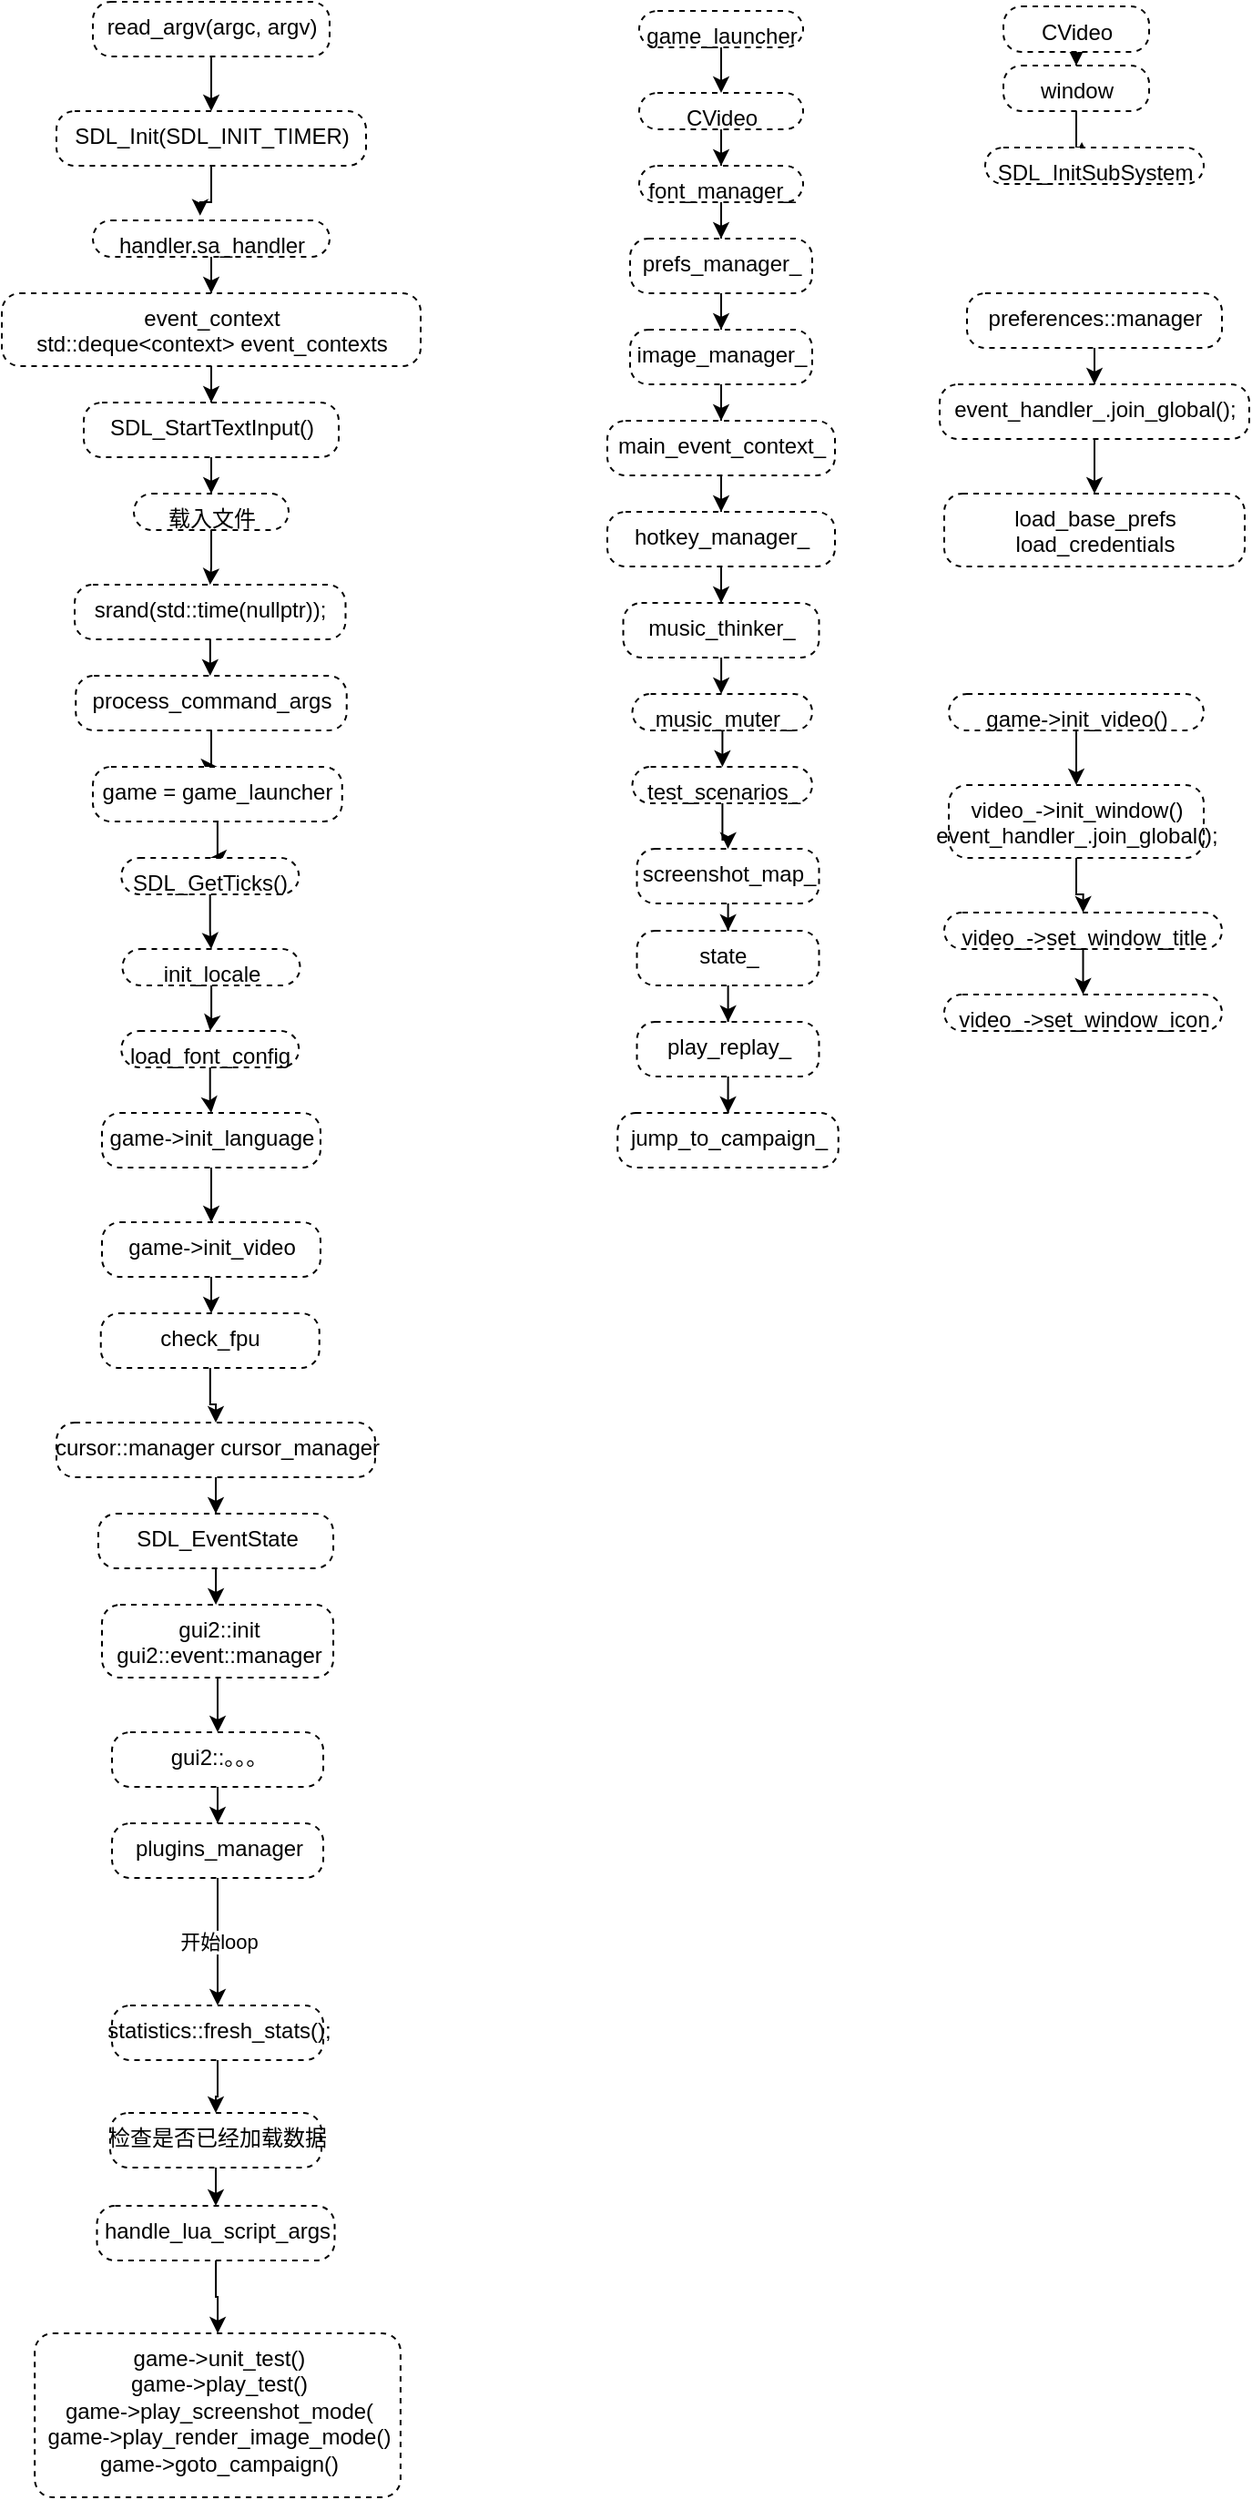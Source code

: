 <mxfile version="16.4.0" type="device"><diagram id="WoDHphDtwB54SeibItpP" name="第 1 页"><mxGraphModel dx="2201" dy="878" grid="1" gridSize="10" guides="1" tooltips="1" connect="1" arrows="1" fold="1" page="1" pageScale="1" pageWidth="827" pageHeight="1169" math="0" shadow="0"><root><mxCell id="0"/><mxCell id="1" parent="0"/><mxCell id="1xLhX_x5SPw1tq8-p9Qk-3" style="edgeStyle=orthogonalEdgeStyle;rounded=0;orthogonalLoop=1;jettySize=auto;html=1;" edge="1" parent="1" source="1xLhX_x5SPw1tq8-p9Qk-1" target="1xLhX_x5SPw1tq8-p9Qk-2"><mxGeometry relative="1" as="geometry"/></mxCell><mxCell id="1xLhX_x5SPw1tq8-p9Qk-1" value="read_argv(argc, argv)" style="html=1;align=center;verticalAlign=top;rounded=1;absoluteArcSize=1;arcSize=20;dashed=1;" vertex="1" parent="1"><mxGeometry x="10" y="10" width="130" height="30" as="geometry"/></mxCell><mxCell id="1xLhX_x5SPw1tq8-p9Qk-5" style="edgeStyle=orthogonalEdgeStyle;rounded=0;orthogonalLoop=1;jettySize=auto;html=1;entryX=0.453;entryY=-0.133;entryDx=0;entryDy=0;entryPerimeter=0;" edge="1" parent="1" source="1xLhX_x5SPw1tq8-p9Qk-2" target="1xLhX_x5SPw1tq8-p9Qk-4"><mxGeometry relative="1" as="geometry"/></mxCell><mxCell id="1xLhX_x5SPw1tq8-p9Qk-2" value="SDL_Init(SDL_INIT_TIMER)" style="html=1;align=center;verticalAlign=top;rounded=1;absoluteArcSize=1;arcSize=20;dashed=1;" vertex="1" parent="1"><mxGeometry x="-10" y="70" width="170" height="30" as="geometry"/></mxCell><mxCell id="1xLhX_x5SPw1tq8-p9Qk-7" style="edgeStyle=orthogonalEdgeStyle;rounded=0;orthogonalLoop=1;jettySize=auto;html=1;entryX=0.5;entryY=0;entryDx=0;entryDy=0;" edge="1" parent="1" source="1xLhX_x5SPw1tq8-p9Qk-4" target="1xLhX_x5SPw1tq8-p9Qk-6"><mxGeometry relative="1" as="geometry"/></mxCell><mxCell id="1xLhX_x5SPw1tq8-p9Qk-4" value="handler.sa_handler" style="html=1;align=center;verticalAlign=top;rounded=1;absoluteArcSize=1;arcSize=20;dashed=1;" vertex="1" parent="1"><mxGeometry x="10" y="130" width="130" height="20" as="geometry"/></mxCell><mxCell id="1xLhX_x5SPw1tq8-p9Qk-9" style="edgeStyle=orthogonalEdgeStyle;rounded=0;orthogonalLoop=1;jettySize=auto;html=1;" edge="1" parent="1" source="1xLhX_x5SPw1tq8-p9Qk-6" target="1xLhX_x5SPw1tq8-p9Qk-8"><mxGeometry relative="1" as="geometry"/></mxCell><mxCell id="1xLhX_x5SPw1tq8-p9Qk-6" value="event_context&lt;br&gt;std::deque&amp;lt;context&amp;gt; event_contexts" style="html=1;align=center;verticalAlign=top;rounded=1;absoluteArcSize=1;arcSize=20;dashed=1;" vertex="1" parent="1"><mxGeometry x="-40" y="170" width="230" height="40" as="geometry"/></mxCell><mxCell id="1xLhX_x5SPw1tq8-p9Qk-11" style="edgeStyle=orthogonalEdgeStyle;rounded=0;orthogonalLoop=1;jettySize=auto;html=1;entryX=0.5;entryY=0;entryDx=0;entryDy=0;" edge="1" parent="1" source="1xLhX_x5SPw1tq8-p9Qk-8" target="1xLhX_x5SPw1tq8-p9Qk-10"><mxGeometry relative="1" as="geometry"/></mxCell><mxCell id="1xLhX_x5SPw1tq8-p9Qk-8" value="SDL_StartTextInput()" style="html=1;align=center;verticalAlign=top;rounded=1;absoluteArcSize=1;arcSize=20;dashed=1;" vertex="1" parent="1"><mxGeometry x="5" y="230" width="140" height="30" as="geometry"/></mxCell><mxCell id="1xLhX_x5SPw1tq8-p9Qk-13" style="edgeStyle=orthogonalEdgeStyle;rounded=0;orthogonalLoop=1;jettySize=auto;html=1;entryX=0.5;entryY=0;entryDx=0;entryDy=0;" edge="1" parent="1" source="1xLhX_x5SPw1tq8-p9Qk-10" target="1xLhX_x5SPw1tq8-p9Qk-12"><mxGeometry relative="1" as="geometry"/></mxCell><mxCell id="1xLhX_x5SPw1tq8-p9Qk-10" value="载入文件" style="html=1;align=center;verticalAlign=top;rounded=1;absoluteArcSize=1;arcSize=20;dashed=1;" vertex="1" parent="1"><mxGeometry x="32.5" y="280" width="85" height="20" as="geometry"/></mxCell><mxCell id="1xLhX_x5SPw1tq8-p9Qk-15" style="edgeStyle=orthogonalEdgeStyle;rounded=0;orthogonalLoop=1;jettySize=auto;html=1;" edge="1" parent="1" source="1xLhX_x5SPw1tq8-p9Qk-12" target="1xLhX_x5SPw1tq8-p9Qk-14"><mxGeometry relative="1" as="geometry"/></mxCell><mxCell id="1xLhX_x5SPw1tq8-p9Qk-12" value="srand(std::time(nullptr));" style="html=1;align=center;verticalAlign=top;rounded=1;absoluteArcSize=1;arcSize=20;dashed=1;" vertex="1" parent="1"><mxGeometry y="330" width="148.75" height="30" as="geometry"/></mxCell><mxCell id="1xLhX_x5SPw1tq8-p9Qk-17" style="edgeStyle=orthogonalEdgeStyle;rounded=0;orthogonalLoop=1;jettySize=auto;html=1;entryX=0.5;entryY=0;entryDx=0;entryDy=0;" edge="1" parent="1" source="1xLhX_x5SPw1tq8-p9Qk-14" target="1xLhX_x5SPw1tq8-p9Qk-16"><mxGeometry relative="1" as="geometry"/></mxCell><mxCell id="1xLhX_x5SPw1tq8-p9Qk-14" value="process_command_args" style="html=1;align=center;verticalAlign=top;rounded=1;absoluteArcSize=1;arcSize=20;dashed=1;" vertex="1" parent="1"><mxGeometry x="0.62" y="380" width="148.75" height="30" as="geometry"/></mxCell><mxCell id="1xLhX_x5SPw1tq8-p9Qk-19" style="edgeStyle=orthogonalEdgeStyle;rounded=0;orthogonalLoop=1;jettySize=auto;html=1;entryX=0.5;entryY=0;entryDx=0;entryDy=0;" edge="1" parent="1" source="1xLhX_x5SPw1tq8-p9Qk-16" target="1xLhX_x5SPw1tq8-p9Qk-18"><mxGeometry relative="1" as="geometry"/></mxCell><mxCell id="1xLhX_x5SPw1tq8-p9Qk-16" value="game = game_launcher" style="html=1;align=center;verticalAlign=top;rounded=1;absoluteArcSize=1;arcSize=20;dashed=1;" vertex="1" parent="1"><mxGeometry x="10.0" y="430" width="136.88" height="30" as="geometry"/></mxCell><mxCell id="1xLhX_x5SPw1tq8-p9Qk-23" style="edgeStyle=orthogonalEdgeStyle;rounded=0;orthogonalLoop=1;jettySize=auto;html=1;entryX=0.5;entryY=0;entryDx=0;entryDy=0;" edge="1" parent="1" source="1xLhX_x5SPw1tq8-p9Qk-18" target="1xLhX_x5SPw1tq8-p9Qk-22"><mxGeometry relative="1" as="geometry"/></mxCell><mxCell id="1xLhX_x5SPw1tq8-p9Qk-18" value="SDL_GetTicks()" style="html=1;align=center;verticalAlign=top;rounded=1;absoluteArcSize=1;arcSize=20;dashed=1;" vertex="1" parent="1"><mxGeometry x="25.63" y="480" width="97.5" height="20" as="geometry"/></mxCell><mxCell id="1xLhX_x5SPw1tq8-p9Qk-25" style="edgeStyle=orthogonalEdgeStyle;rounded=0;orthogonalLoop=1;jettySize=auto;html=1;" edge="1" parent="1" source="1xLhX_x5SPw1tq8-p9Qk-22" target="1xLhX_x5SPw1tq8-p9Qk-24"><mxGeometry relative="1" as="geometry"/></mxCell><mxCell id="1xLhX_x5SPw1tq8-p9Qk-22" value="init_locale" style="html=1;align=center;verticalAlign=top;rounded=1;absoluteArcSize=1;arcSize=20;dashed=1;" vertex="1" parent="1"><mxGeometry x="26.25" y="530" width="97.5" height="20" as="geometry"/></mxCell><mxCell id="1xLhX_x5SPw1tq8-p9Qk-27" style="edgeStyle=orthogonalEdgeStyle;rounded=0;orthogonalLoop=1;jettySize=auto;html=1;entryX=0.5;entryY=0;entryDx=0;entryDy=0;" edge="1" parent="1" source="1xLhX_x5SPw1tq8-p9Qk-24" target="1xLhX_x5SPw1tq8-p9Qk-26"><mxGeometry relative="1" as="geometry"/></mxCell><mxCell id="1xLhX_x5SPw1tq8-p9Qk-24" value="load_font_config" style="html=1;align=center;verticalAlign=top;rounded=1;absoluteArcSize=1;arcSize=20;dashed=1;" vertex="1" parent="1"><mxGeometry x="25.62" y="575" width="97.5" height="20" as="geometry"/></mxCell><mxCell id="1xLhX_x5SPw1tq8-p9Qk-29" style="edgeStyle=orthogonalEdgeStyle;rounded=0;orthogonalLoop=1;jettySize=auto;html=1;entryX=0.5;entryY=0;entryDx=0;entryDy=0;" edge="1" parent="1" source="1xLhX_x5SPw1tq8-p9Qk-26" target="1xLhX_x5SPw1tq8-p9Qk-28"><mxGeometry relative="1" as="geometry"/></mxCell><mxCell id="1xLhX_x5SPw1tq8-p9Qk-26" value="game-&gt;init_language" style="html=1;align=center;verticalAlign=top;rounded=1;absoluteArcSize=1;arcSize=20;dashed=1;" vertex="1" parent="1"><mxGeometry x="15" y="620" width="120" height="30" as="geometry"/></mxCell><mxCell id="1xLhX_x5SPw1tq8-p9Qk-31" style="edgeStyle=orthogonalEdgeStyle;rounded=0;orthogonalLoop=1;jettySize=auto;html=1;entryX=0.5;entryY=0;entryDx=0;entryDy=0;" edge="1" parent="1" source="1xLhX_x5SPw1tq8-p9Qk-28" target="1xLhX_x5SPw1tq8-p9Qk-30"><mxGeometry relative="1" as="geometry"/></mxCell><mxCell id="1xLhX_x5SPw1tq8-p9Qk-28" value="game-&gt;init_video" style="html=1;align=center;verticalAlign=top;rounded=1;absoluteArcSize=1;arcSize=20;dashed=1;" vertex="1" parent="1"><mxGeometry x="15.0" y="680" width="120" height="30" as="geometry"/></mxCell><mxCell id="1xLhX_x5SPw1tq8-p9Qk-33" style="edgeStyle=orthogonalEdgeStyle;rounded=0;orthogonalLoop=1;jettySize=auto;html=1;" edge="1" parent="1" source="1xLhX_x5SPw1tq8-p9Qk-30" target="1xLhX_x5SPw1tq8-p9Qk-32"><mxGeometry relative="1" as="geometry"/></mxCell><mxCell id="1xLhX_x5SPw1tq8-p9Qk-30" value="check_fpu" style="html=1;align=center;verticalAlign=top;rounded=1;absoluteArcSize=1;arcSize=20;dashed=1;" vertex="1" parent="1"><mxGeometry x="14.37" y="730" width="120" height="30" as="geometry"/></mxCell><mxCell id="1xLhX_x5SPw1tq8-p9Qk-35" style="edgeStyle=orthogonalEdgeStyle;rounded=0;orthogonalLoop=1;jettySize=auto;html=1;entryX=0.5;entryY=0;entryDx=0;entryDy=0;" edge="1" parent="1" source="1xLhX_x5SPw1tq8-p9Qk-32" target="1xLhX_x5SPw1tq8-p9Qk-34"><mxGeometry relative="1" as="geometry"/></mxCell><mxCell id="1xLhX_x5SPw1tq8-p9Qk-32" value="cursor::manager cursor_manager" style="html=1;align=center;verticalAlign=top;rounded=1;absoluteArcSize=1;arcSize=20;dashed=1;" vertex="1" parent="1"><mxGeometry x="-10" y="790" width="175" height="30" as="geometry"/></mxCell><mxCell id="1xLhX_x5SPw1tq8-p9Qk-37" style="edgeStyle=orthogonalEdgeStyle;rounded=0;orthogonalLoop=1;jettySize=auto;html=1;entryX=0.5;entryY=0;entryDx=0;entryDy=0;" edge="1" parent="1" source="1xLhX_x5SPw1tq8-p9Qk-34" target="1xLhX_x5SPw1tq8-p9Qk-36"><mxGeometry relative="1" as="geometry"/></mxCell><mxCell id="1xLhX_x5SPw1tq8-p9Qk-34" value="SDL_EventState" style="html=1;align=center;verticalAlign=top;rounded=1;absoluteArcSize=1;arcSize=20;dashed=1;" vertex="1" parent="1"><mxGeometry x="12.97" y="840" width="129.06" height="30" as="geometry"/></mxCell><mxCell id="1xLhX_x5SPw1tq8-p9Qk-39" style="edgeStyle=orthogonalEdgeStyle;rounded=0;orthogonalLoop=1;jettySize=auto;html=1;entryX=0.5;entryY=0;entryDx=0;entryDy=0;" edge="1" parent="1" source="1xLhX_x5SPw1tq8-p9Qk-36" target="1xLhX_x5SPw1tq8-p9Qk-38"><mxGeometry relative="1" as="geometry"/></mxCell><mxCell id="1xLhX_x5SPw1tq8-p9Qk-36" value="gui2::init&lt;br&gt;gui2::event::manager" style="html=1;align=center;verticalAlign=top;rounded=1;absoluteArcSize=1;arcSize=20;dashed=1;" vertex="1" parent="1"><mxGeometry x="15" y="890" width="127.03" height="40" as="geometry"/></mxCell><mxCell id="1xLhX_x5SPw1tq8-p9Qk-41" style="edgeStyle=orthogonalEdgeStyle;rounded=0;orthogonalLoop=1;jettySize=auto;html=1;" edge="1" parent="1" source="1xLhX_x5SPw1tq8-p9Qk-38" target="1xLhX_x5SPw1tq8-p9Qk-40"><mxGeometry relative="1" as="geometry"/></mxCell><mxCell id="1xLhX_x5SPw1tq8-p9Qk-38" value="gui2::。。。" style="html=1;align=center;verticalAlign=top;rounded=1;absoluteArcSize=1;arcSize=20;dashed=1;" vertex="1" parent="1"><mxGeometry x="20.51" y="960" width="116.01" height="30" as="geometry"/></mxCell><mxCell id="1xLhX_x5SPw1tq8-p9Qk-43" value="开始loop" style="edgeStyle=orthogonalEdgeStyle;rounded=0;orthogonalLoop=1;jettySize=auto;html=1;entryX=0.5;entryY=0;entryDx=0;entryDy=0;" edge="1" parent="1" source="1xLhX_x5SPw1tq8-p9Qk-40" target="1xLhX_x5SPw1tq8-p9Qk-42"><mxGeometry relative="1" as="geometry"/></mxCell><mxCell id="1xLhX_x5SPw1tq8-p9Qk-40" value="plugins_manager" style="html=1;align=center;verticalAlign=top;rounded=1;absoluteArcSize=1;arcSize=20;dashed=1;" vertex="1" parent="1"><mxGeometry x="20.51" y="1010" width="116.01" height="30" as="geometry"/></mxCell><mxCell id="1xLhX_x5SPw1tq8-p9Qk-45" style="edgeStyle=orthogonalEdgeStyle;rounded=0;orthogonalLoop=1;jettySize=auto;html=1;" edge="1" parent="1" source="1xLhX_x5SPw1tq8-p9Qk-42" target="1xLhX_x5SPw1tq8-p9Qk-44"><mxGeometry relative="1" as="geometry"/></mxCell><mxCell id="1xLhX_x5SPw1tq8-p9Qk-42" value="statistics::fresh_stats();" style="html=1;align=center;verticalAlign=top;rounded=1;absoluteArcSize=1;arcSize=20;dashed=1;" vertex="1" parent="1"><mxGeometry x="20.51" y="1110" width="116.01" height="30" as="geometry"/></mxCell><mxCell id="1xLhX_x5SPw1tq8-p9Qk-47" style="edgeStyle=orthogonalEdgeStyle;rounded=0;orthogonalLoop=1;jettySize=auto;html=1;entryX=0.5;entryY=0;entryDx=0;entryDy=0;" edge="1" parent="1" source="1xLhX_x5SPw1tq8-p9Qk-44" target="1xLhX_x5SPw1tq8-p9Qk-46"><mxGeometry relative="1" as="geometry"/></mxCell><mxCell id="1xLhX_x5SPw1tq8-p9Qk-44" value="检查是否已经加载数据" style="html=1;align=center;verticalAlign=top;rounded=1;absoluteArcSize=1;arcSize=20;dashed=1;" vertex="1" parent="1"><mxGeometry x="19.5" y="1169" width="116.01" height="30" as="geometry"/></mxCell><mxCell id="1xLhX_x5SPw1tq8-p9Qk-49" style="edgeStyle=orthogonalEdgeStyle;rounded=0;orthogonalLoop=1;jettySize=auto;html=1;" edge="1" parent="1" source="1xLhX_x5SPw1tq8-p9Qk-46" target="1xLhX_x5SPw1tq8-p9Qk-48"><mxGeometry relative="1" as="geometry"/></mxCell><mxCell id="1xLhX_x5SPw1tq8-p9Qk-46" value="handle_lua_script_args" style="html=1;align=center;verticalAlign=top;rounded=1;absoluteArcSize=1;arcSize=20;dashed=1;" vertex="1" parent="1"><mxGeometry x="12.25" y="1220" width="130.5" height="30" as="geometry"/></mxCell><mxCell id="1xLhX_x5SPw1tq8-p9Qk-48" value="game-&amp;gt;unit_test()&lt;br&gt;game-&amp;gt;play_test()&lt;br&gt;game-&amp;gt;play_screenshot_mode(&lt;br&gt;game-&amp;gt;play_render_image_mode()&lt;br&gt;game-&amp;gt;goto_campaign()" style="html=1;align=center;verticalAlign=top;rounded=1;absoluteArcSize=1;arcSize=20;dashed=1;" vertex="1" parent="1"><mxGeometry x="-21.92" y="1290" width="200.88" height="90" as="geometry"/></mxCell><mxCell id="1xLhX_x5SPw1tq8-p9Qk-52" style="edgeStyle=orthogonalEdgeStyle;rounded=0;orthogonalLoop=1;jettySize=auto;html=1;entryX=0.5;entryY=0;entryDx=0;entryDy=0;" edge="1" parent="1" source="1xLhX_x5SPw1tq8-p9Qk-50" target="1xLhX_x5SPw1tq8-p9Qk-51"><mxGeometry relative="1" as="geometry"/></mxCell><mxCell id="1xLhX_x5SPw1tq8-p9Qk-50" value="game_launcher" style="html=1;align=center;verticalAlign=top;rounded=1;absoluteArcSize=1;arcSize=20;dashed=1;" vertex="1" parent="1"><mxGeometry x="310" y="15" width="90" height="20" as="geometry"/></mxCell><mxCell id="1xLhX_x5SPw1tq8-p9Qk-55" style="edgeStyle=orthogonalEdgeStyle;rounded=0;orthogonalLoop=1;jettySize=auto;html=1;entryX=0.5;entryY=0;entryDx=0;entryDy=0;" edge="1" parent="1" source="1xLhX_x5SPw1tq8-p9Qk-51" target="1xLhX_x5SPw1tq8-p9Qk-54"><mxGeometry relative="1" as="geometry"/></mxCell><mxCell id="1xLhX_x5SPw1tq8-p9Qk-51" value="CVideo" style="html=1;align=center;verticalAlign=top;rounded=1;absoluteArcSize=1;arcSize=20;dashed=1;" vertex="1" parent="1"><mxGeometry x="310" y="60" width="90" height="20" as="geometry"/></mxCell><mxCell id="1xLhX_x5SPw1tq8-p9Qk-58" style="edgeStyle=orthogonalEdgeStyle;rounded=0;orthogonalLoop=1;jettySize=auto;html=1;entryX=0.5;entryY=0;entryDx=0;entryDy=0;" edge="1" parent="1" source="1xLhX_x5SPw1tq8-p9Qk-54" target="1xLhX_x5SPw1tq8-p9Qk-57"><mxGeometry relative="1" as="geometry"/></mxCell><mxCell id="1xLhX_x5SPw1tq8-p9Qk-54" value="font_manager_" style="html=1;align=center;verticalAlign=top;rounded=1;absoluteArcSize=1;arcSize=20;dashed=1;" vertex="1" parent="1"><mxGeometry x="310" y="100" width="90" height="20" as="geometry"/></mxCell><mxCell id="1xLhX_x5SPw1tq8-p9Qk-60" style="edgeStyle=orthogonalEdgeStyle;rounded=0;orthogonalLoop=1;jettySize=auto;html=1;entryX=0.5;entryY=0;entryDx=0;entryDy=0;" edge="1" parent="1" source="1xLhX_x5SPw1tq8-p9Qk-57" target="1xLhX_x5SPw1tq8-p9Qk-59"><mxGeometry relative="1" as="geometry"/></mxCell><mxCell id="1xLhX_x5SPw1tq8-p9Qk-57" value="prefs_manager_" style="html=1;align=center;verticalAlign=top;rounded=1;absoluteArcSize=1;arcSize=20;dashed=1;" vertex="1" parent="1"><mxGeometry x="305" y="140" width="100" height="30" as="geometry"/></mxCell><mxCell id="1xLhX_x5SPw1tq8-p9Qk-62" style="edgeStyle=orthogonalEdgeStyle;rounded=0;orthogonalLoop=1;jettySize=auto;html=1;entryX=0.5;entryY=0;entryDx=0;entryDy=0;" edge="1" parent="1" source="1xLhX_x5SPw1tq8-p9Qk-59" target="1xLhX_x5SPw1tq8-p9Qk-61"><mxGeometry relative="1" as="geometry"/></mxCell><mxCell id="1xLhX_x5SPw1tq8-p9Qk-59" value="image_manager_" style="html=1;align=center;verticalAlign=top;rounded=1;absoluteArcSize=1;arcSize=20;dashed=1;" vertex="1" parent="1"><mxGeometry x="305" y="190" width="100" height="30" as="geometry"/></mxCell><mxCell id="1xLhX_x5SPw1tq8-p9Qk-64" style="edgeStyle=orthogonalEdgeStyle;rounded=0;orthogonalLoop=1;jettySize=auto;html=1;entryX=0.5;entryY=0;entryDx=0;entryDy=0;" edge="1" parent="1" source="1xLhX_x5SPw1tq8-p9Qk-61" target="1xLhX_x5SPw1tq8-p9Qk-63"><mxGeometry relative="1" as="geometry"/></mxCell><mxCell id="1xLhX_x5SPw1tq8-p9Qk-61" value="main_event_context_" style="html=1;align=center;verticalAlign=top;rounded=1;absoluteArcSize=1;arcSize=20;dashed=1;" vertex="1" parent="1"><mxGeometry x="292.5" y="240" width="125" height="30" as="geometry"/></mxCell><mxCell id="1xLhX_x5SPw1tq8-p9Qk-66" style="edgeStyle=orthogonalEdgeStyle;rounded=0;orthogonalLoop=1;jettySize=auto;html=1;entryX=0.5;entryY=0;entryDx=0;entryDy=0;" edge="1" parent="1" source="1xLhX_x5SPw1tq8-p9Qk-63" target="1xLhX_x5SPw1tq8-p9Qk-65"><mxGeometry relative="1" as="geometry"/></mxCell><mxCell id="1xLhX_x5SPw1tq8-p9Qk-63" value="hotkey_manager_" style="html=1;align=center;verticalAlign=top;rounded=1;absoluteArcSize=1;arcSize=20;dashed=1;" vertex="1" parent="1"><mxGeometry x="292.5" y="290" width="125" height="30" as="geometry"/></mxCell><mxCell id="1xLhX_x5SPw1tq8-p9Qk-68" style="edgeStyle=orthogonalEdgeStyle;rounded=0;orthogonalLoop=1;jettySize=auto;html=1;entryX=0.5;entryY=0;entryDx=0;entryDy=0;" edge="1" parent="1" source="1xLhX_x5SPw1tq8-p9Qk-65" target="1xLhX_x5SPw1tq8-p9Qk-67"><mxGeometry relative="1" as="geometry"/></mxCell><mxCell id="1xLhX_x5SPw1tq8-p9Qk-65" value="music_thinker_" style="html=1;align=center;verticalAlign=top;rounded=1;absoluteArcSize=1;arcSize=20;dashed=1;" vertex="1" parent="1"><mxGeometry x="301.25" y="340" width="107.5" height="30" as="geometry"/></mxCell><mxCell id="1xLhX_x5SPw1tq8-p9Qk-70" style="edgeStyle=orthogonalEdgeStyle;rounded=0;orthogonalLoop=1;jettySize=auto;html=1;entryX=0.5;entryY=0;entryDx=0;entryDy=0;" edge="1" parent="1" source="1xLhX_x5SPw1tq8-p9Qk-67" target="1xLhX_x5SPw1tq8-p9Qk-69"><mxGeometry relative="1" as="geometry"/></mxCell><mxCell id="1xLhX_x5SPw1tq8-p9Qk-67" value="music_muter_" style="html=1;align=center;verticalAlign=top;rounded=1;absoluteArcSize=1;arcSize=20;dashed=1;" vertex="1" parent="1"><mxGeometry x="306.25" y="390" width="98.75" height="20" as="geometry"/></mxCell><mxCell id="1xLhX_x5SPw1tq8-p9Qk-72" style="edgeStyle=orthogonalEdgeStyle;rounded=0;orthogonalLoop=1;jettySize=auto;html=1;entryX=0.5;entryY=0;entryDx=0;entryDy=0;" edge="1" parent="1" source="1xLhX_x5SPw1tq8-p9Qk-69" target="1xLhX_x5SPw1tq8-p9Qk-71"><mxGeometry relative="1" as="geometry"/></mxCell><mxCell id="1xLhX_x5SPw1tq8-p9Qk-69" value="test_scenarios_" style="html=1;align=center;verticalAlign=top;rounded=1;absoluteArcSize=1;arcSize=20;dashed=1;" vertex="1" parent="1"><mxGeometry x="306.25" y="430" width="98.75" height="20" as="geometry"/></mxCell><mxCell id="1xLhX_x5SPw1tq8-p9Qk-74" style="edgeStyle=orthogonalEdgeStyle;rounded=0;orthogonalLoop=1;jettySize=auto;html=1;" edge="1" parent="1" source="1xLhX_x5SPw1tq8-p9Qk-71" target="1xLhX_x5SPw1tq8-p9Qk-73"><mxGeometry relative="1" as="geometry"/></mxCell><mxCell id="1xLhX_x5SPw1tq8-p9Qk-71" value="screenshot_map_" style="html=1;align=center;verticalAlign=top;rounded=1;absoluteArcSize=1;arcSize=20;dashed=1;" vertex="1" parent="1"><mxGeometry x="308.75" y="475" width="100" height="30" as="geometry"/></mxCell><mxCell id="1xLhX_x5SPw1tq8-p9Qk-76" style="edgeStyle=orthogonalEdgeStyle;rounded=0;orthogonalLoop=1;jettySize=auto;html=1;" edge="1" parent="1" source="1xLhX_x5SPw1tq8-p9Qk-73" target="1xLhX_x5SPw1tq8-p9Qk-75"><mxGeometry relative="1" as="geometry"/></mxCell><mxCell id="1xLhX_x5SPw1tq8-p9Qk-73" value="state_" style="html=1;align=center;verticalAlign=top;rounded=1;absoluteArcSize=1;arcSize=20;dashed=1;" vertex="1" parent="1"><mxGeometry x="308.75" y="520" width="100" height="30" as="geometry"/></mxCell><mxCell id="1xLhX_x5SPw1tq8-p9Qk-78" style="edgeStyle=orthogonalEdgeStyle;rounded=0;orthogonalLoop=1;jettySize=auto;html=1;entryX=0.5;entryY=0;entryDx=0;entryDy=0;" edge="1" parent="1" source="1xLhX_x5SPw1tq8-p9Qk-75" target="1xLhX_x5SPw1tq8-p9Qk-77"><mxGeometry relative="1" as="geometry"/></mxCell><mxCell id="1xLhX_x5SPw1tq8-p9Qk-75" value="play_replay_" style="html=1;align=center;verticalAlign=top;rounded=1;absoluteArcSize=1;arcSize=20;dashed=1;" vertex="1" parent="1"><mxGeometry x="308.75" y="570" width="100" height="30" as="geometry"/></mxCell><mxCell id="1xLhX_x5SPw1tq8-p9Qk-77" value="jump_to_campaign_" style="html=1;align=center;verticalAlign=top;rounded=1;absoluteArcSize=1;arcSize=20;dashed=1;" vertex="1" parent="1"><mxGeometry x="298.13" y="620" width="121.25" height="30" as="geometry"/></mxCell><mxCell id="1xLhX_x5SPw1tq8-p9Qk-81" style="edgeStyle=orthogonalEdgeStyle;rounded=0;orthogonalLoop=1;jettySize=auto;html=1;entryX=0.5;entryY=0;entryDx=0;entryDy=0;" edge="1" parent="1" source="1xLhX_x5SPw1tq8-p9Qk-79" target="1xLhX_x5SPw1tq8-p9Qk-80"><mxGeometry relative="1" as="geometry"/></mxCell><mxCell id="1xLhX_x5SPw1tq8-p9Qk-79" value="CVideo" style="html=1;align=center;verticalAlign=top;rounded=1;absoluteArcSize=1;arcSize=20;dashed=1;" vertex="1" parent="1"><mxGeometry x="510" y="12.5" width="80" height="25" as="geometry"/></mxCell><mxCell id="1xLhX_x5SPw1tq8-p9Qk-83" style="edgeStyle=orthogonalEdgeStyle;rounded=0;orthogonalLoop=1;jettySize=auto;html=1;entryX=0.442;entryY=-0.15;entryDx=0;entryDy=0;entryPerimeter=0;" edge="1" parent="1" source="1xLhX_x5SPw1tq8-p9Qk-80" target="1xLhX_x5SPw1tq8-p9Qk-82"><mxGeometry relative="1" as="geometry"/></mxCell><mxCell id="1xLhX_x5SPw1tq8-p9Qk-80" value="window" style="html=1;align=center;verticalAlign=top;rounded=1;absoluteArcSize=1;arcSize=20;dashed=1;" vertex="1" parent="1"><mxGeometry x="510" y="45" width="80" height="25" as="geometry"/></mxCell><mxCell id="1xLhX_x5SPw1tq8-p9Qk-82" value="SDL_InitSubSystem" style="html=1;align=center;verticalAlign=top;rounded=1;absoluteArcSize=1;arcSize=20;dashed=1;" vertex="1" parent="1"><mxGeometry x="500" y="90" width="120" height="20" as="geometry"/></mxCell><mxCell id="1xLhX_x5SPw1tq8-p9Qk-86" style="edgeStyle=orthogonalEdgeStyle;rounded=0;orthogonalLoop=1;jettySize=auto;html=1;entryX=0.5;entryY=0;entryDx=0;entryDy=0;" edge="1" parent="1" source="1xLhX_x5SPw1tq8-p9Qk-84" target="1xLhX_x5SPw1tq8-p9Qk-85"><mxGeometry relative="1" as="geometry"/></mxCell><mxCell id="1xLhX_x5SPw1tq8-p9Qk-84" value="preferences::manager" style="html=1;align=center;verticalAlign=top;rounded=1;absoluteArcSize=1;arcSize=20;dashed=1;" vertex="1" parent="1"><mxGeometry x="490" y="170" width="140" height="30" as="geometry"/></mxCell><mxCell id="1xLhX_x5SPw1tq8-p9Qk-88" style="edgeStyle=orthogonalEdgeStyle;rounded=0;orthogonalLoop=1;jettySize=auto;html=1;entryX=0.5;entryY=0;entryDx=0;entryDy=0;" edge="1" parent="1" source="1xLhX_x5SPw1tq8-p9Qk-85" target="1xLhX_x5SPw1tq8-p9Qk-87"><mxGeometry relative="1" as="geometry"/></mxCell><mxCell id="1xLhX_x5SPw1tq8-p9Qk-85" value="event_handler_.join_global();" style="html=1;align=center;verticalAlign=top;rounded=1;absoluteArcSize=1;arcSize=20;dashed=1;" vertex="1" parent="1"><mxGeometry x="475" y="220" width="170" height="30" as="geometry"/></mxCell><mxCell id="1xLhX_x5SPw1tq8-p9Qk-87" value="load_base_prefs&lt;br&gt;load_credentials" style="html=1;align=center;verticalAlign=top;rounded=1;absoluteArcSize=1;arcSize=20;dashed=1;" vertex="1" parent="1"><mxGeometry x="477.5" y="280" width="165" height="40" as="geometry"/></mxCell><mxCell id="1xLhX_x5SPw1tq8-p9Qk-91" style="edgeStyle=orthogonalEdgeStyle;rounded=0;orthogonalLoop=1;jettySize=auto;html=1;" edge="1" parent="1" source="1xLhX_x5SPw1tq8-p9Qk-89" target="1xLhX_x5SPw1tq8-p9Qk-90"><mxGeometry relative="1" as="geometry"/></mxCell><mxCell id="1xLhX_x5SPw1tq8-p9Qk-89" value="game-&gt;init_video()" style="html=1;align=center;verticalAlign=top;rounded=1;absoluteArcSize=1;arcSize=20;dashed=1;" vertex="1" parent="1"><mxGeometry x="480" y="390" width="140" height="20" as="geometry"/></mxCell><mxCell id="1xLhX_x5SPw1tq8-p9Qk-94" style="edgeStyle=orthogonalEdgeStyle;rounded=0;orthogonalLoop=1;jettySize=auto;html=1;entryX=0.5;entryY=0;entryDx=0;entryDy=0;" edge="1" parent="1" source="1xLhX_x5SPw1tq8-p9Qk-90" target="1xLhX_x5SPw1tq8-p9Qk-92"><mxGeometry relative="1" as="geometry"/></mxCell><mxCell id="1xLhX_x5SPw1tq8-p9Qk-90" value="video_-&amp;gt;init_window()&lt;br&gt;event_handler_.join_global();" style="html=1;align=center;verticalAlign=top;rounded=1;absoluteArcSize=1;arcSize=20;dashed=1;" vertex="1" parent="1"><mxGeometry x="480" y="440" width="140" height="40" as="geometry"/></mxCell><mxCell id="1xLhX_x5SPw1tq8-p9Qk-96" style="edgeStyle=orthogonalEdgeStyle;rounded=0;orthogonalLoop=1;jettySize=auto;html=1;entryX=0.5;entryY=0;entryDx=0;entryDy=0;" edge="1" parent="1" source="1xLhX_x5SPw1tq8-p9Qk-92" target="1xLhX_x5SPw1tq8-p9Qk-95"><mxGeometry relative="1" as="geometry"/></mxCell><mxCell id="1xLhX_x5SPw1tq8-p9Qk-92" value="video_-&gt;set_window_title" style="html=1;align=center;verticalAlign=top;rounded=1;absoluteArcSize=1;arcSize=20;dashed=1;" vertex="1" parent="1"><mxGeometry x="477.5" y="510" width="152.5" height="20" as="geometry"/></mxCell><mxCell id="1xLhX_x5SPw1tq8-p9Qk-95" value="video_-&gt;set_window_icon" style="html=1;align=center;verticalAlign=top;rounded=1;absoluteArcSize=1;arcSize=20;dashed=1;" vertex="1" parent="1"><mxGeometry x="477.5" y="555" width="152.5" height="20" as="geometry"/></mxCell></root></mxGraphModel></diagram></mxfile>